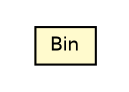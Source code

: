 #!/usr/local/bin/dot
#
# Class diagram 
# Generated by UMLGraph version 5.4 (http://www.umlgraph.org/)
#

digraph G {
	edge [fontname="Helvetica",fontsize=10,labelfontname="Helvetica",labelfontsize=10];
	node [fontname="Helvetica",fontsize=10,shape=plaintext];
	nodesep=0.25;
	ranksep=0.5;
	// jsl.utilities.statistic.Histogram.Bin
	c98214 [label=<<table title="jsl.utilities.statistic.Histogram.Bin" border="0" cellborder="1" cellspacing="0" cellpadding="2" port="p" bgcolor="lemonChiffon" href="./Histogram.Bin.html">
		<tr><td><table border="0" cellspacing="0" cellpadding="1">
<tr><td align="center" balign="center"> Bin </td></tr>
		</table></td></tr>
		</table>>, URL="./Histogram.Bin.html", fontname="Helvetica", fontcolor="black", fontsize=9.0];
}

